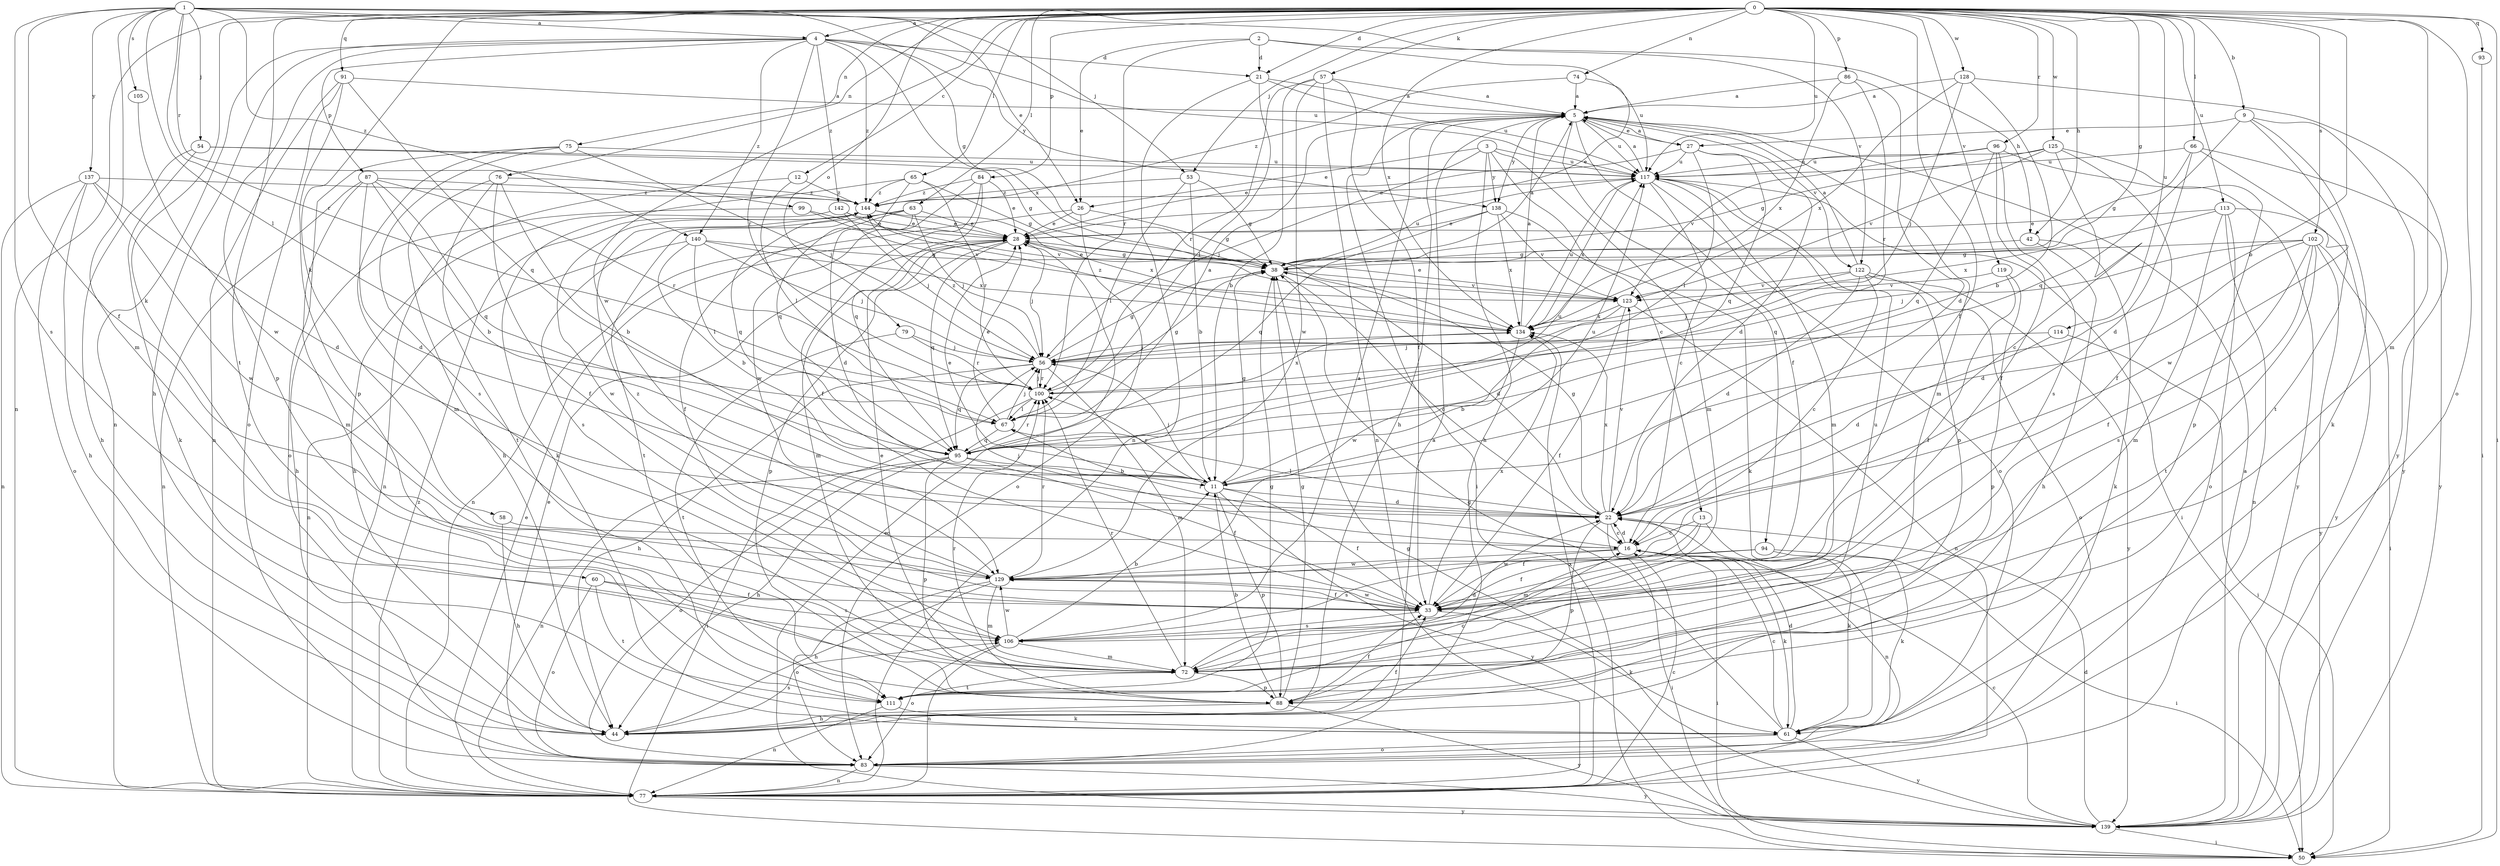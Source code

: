 strict digraph  {
0;
1;
2;
3;
4;
5;
9;
11;
12;
13;
16;
21;
22;
26;
27;
28;
33;
38;
42;
44;
50;
53;
54;
56;
57;
58;
60;
61;
63;
65;
66;
67;
72;
74;
75;
76;
77;
79;
83;
84;
86;
87;
88;
91;
93;
94;
95;
96;
99;
100;
102;
105;
106;
111;
113;
114;
117;
119;
122;
123;
125;
128;
129;
134;
137;
138;
139;
140;
142;
144;
0 -> 4  [label=a];
0 -> 9  [label=b];
0 -> 11  [label=b];
0 -> 12  [label=c];
0 -> 21  [label=d];
0 -> 33  [label=f];
0 -> 38  [label=g];
0 -> 42  [label=h];
0 -> 50  [label=i];
0 -> 53  [label=j];
0 -> 57  [label=k];
0 -> 58  [label=k];
0 -> 60  [label=k];
0 -> 63  [label=l];
0 -> 65  [label=l];
0 -> 66  [label=l];
0 -> 72  [label=m];
0 -> 74  [label=n];
0 -> 75  [label=n];
0 -> 76  [label=n];
0 -> 77  [label=n];
0 -> 79  [label=o];
0 -> 83  [label=o];
0 -> 84  [label=p];
0 -> 86  [label=p];
0 -> 91  [label=q];
0 -> 93  [label=q];
0 -> 96  [label=r];
0 -> 102  [label=s];
0 -> 111  [label=t];
0 -> 113  [label=u];
0 -> 114  [label=u];
0 -> 117  [label=u];
0 -> 119  [label=v];
0 -> 125  [label=w];
0 -> 128  [label=w];
0 -> 129  [label=w];
0 -> 134  [label=x];
1 -> 4  [label=a];
1 -> 26  [label=e];
1 -> 33  [label=f];
1 -> 38  [label=g];
1 -> 53  [label=j];
1 -> 54  [label=j];
1 -> 67  [label=l];
1 -> 72  [label=m];
1 -> 99  [label=r];
1 -> 100  [label=r];
1 -> 105  [label=s];
1 -> 106  [label=s];
1 -> 122  [label=v];
1 -> 137  [label=y];
1 -> 140  [label=z];
2 -> 21  [label=d];
2 -> 26  [label=e];
2 -> 42  [label=h];
2 -> 100  [label=r];
2 -> 117  [label=u];
3 -> 13  [label=c];
3 -> 26  [label=e];
3 -> 44  [label=h];
3 -> 56  [label=j];
3 -> 72  [label=m];
3 -> 117  [label=u];
3 -> 138  [label=y];
4 -> 21  [label=d];
4 -> 44  [label=h];
4 -> 77  [label=n];
4 -> 87  [label=p];
4 -> 88  [label=p];
4 -> 100  [label=r];
4 -> 117  [label=u];
4 -> 134  [label=x];
4 -> 138  [label=y];
4 -> 140  [label=z];
4 -> 142  [label=z];
4 -> 144  [label=z];
5 -> 27  [label=e];
5 -> 33  [label=f];
5 -> 44  [label=h];
5 -> 50  [label=i];
5 -> 72  [label=m];
5 -> 94  [label=q];
5 -> 117  [label=u];
5 -> 122  [label=v];
5 -> 138  [label=y];
9 -> 27  [label=e];
9 -> 61  [label=k];
9 -> 95  [label=q];
9 -> 111  [label=t];
9 -> 139  [label=y];
11 -> 22  [label=d];
11 -> 28  [label=e];
11 -> 33  [label=f];
11 -> 38  [label=g];
11 -> 56  [label=j];
11 -> 88  [label=p];
11 -> 100  [label=r];
11 -> 117  [label=u];
11 -> 139  [label=y];
12 -> 67  [label=l];
12 -> 77  [label=n];
12 -> 144  [label=z];
13 -> 16  [label=c];
13 -> 33  [label=f];
13 -> 61  [label=k];
13 -> 72  [label=m];
16 -> 22  [label=d];
16 -> 50  [label=i];
16 -> 56  [label=j];
16 -> 61  [label=k];
16 -> 67  [label=l];
16 -> 106  [label=s];
16 -> 129  [label=w];
21 -> 5  [label=a];
21 -> 67  [label=l];
21 -> 77  [label=n];
21 -> 117  [label=u];
22 -> 16  [label=c];
22 -> 38  [label=g];
22 -> 50  [label=i];
22 -> 67  [label=l];
22 -> 77  [label=n];
22 -> 88  [label=p];
22 -> 123  [label=v];
22 -> 134  [label=x];
26 -> 28  [label=e];
26 -> 38  [label=g];
26 -> 77  [label=n];
26 -> 83  [label=o];
27 -> 5  [label=a];
27 -> 22  [label=d];
27 -> 28  [label=e];
27 -> 67  [label=l];
27 -> 95  [label=q];
27 -> 117  [label=u];
28 -> 38  [label=g];
28 -> 56  [label=j];
28 -> 72  [label=m];
28 -> 88  [label=p];
28 -> 95  [label=q];
33 -> 61  [label=k];
33 -> 106  [label=s];
33 -> 129  [label=w];
33 -> 134  [label=x];
38 -> 5  [label=a];
38 -> 16  [label=c];
38 -> 22  [label=d];
38 -> 28  [label=e];
38 -> 117  [label=u];
38 -> 123  [label=v];
42 -> 38  [label=g];
42 -> 44  [label=h];
42 -> 61  [label=k];
44 -> 33  [label=f];
44 -> 106  [label=s];
53 -> 11  [label=b];
53 -> 38  [label=g];
53 -> 67  [label=l];
53 -> 144  [label=z];
54 -> 38  [label=g];
54 -> 44  [label=h];
54 -> 61  [label=k];
54 -> 117  [label=u];
56 -> 38  [label=g];
56 -> 44  [label=h];
56 -> 72  [label=m];
56 -> 95  [label=q];
56 -> 100  [label=r];
56 -> 144  [label=z];
57 -> 5  [label=a];
57 -> 11  [label=b];
57 -> 33  [label=f];
57 -> 77  [label=n];
57 -> 100  [label=r];
57 -> 129  [label=w];
58 -> 16  [label=c];
58 -> 44  [label=h];
60 -> 33  [label=f];
60 -> 83  [label=o];
60 -> 106  [label=s];
60 -> 111  [label=t];
61 -> 16  [label=c];
61 -> 22  [label=d];
61 -> 38  [label=g];
61 -> 83  [label=o];
61 -> 139  [label=y];
63 -> 22  [label=d];
63 -> 28  [label=e];
63 -> 33  [label=f];
63 -> 56  [label=j];
63 -> 106  [label=s];
63 -> 111  [label=t];
65 -> 38  [label=g];
65 -> 61  [label=k];
65 -> 95  [label=q];
65 -> 100  [label=r];
65 -> 144  [label=z];
66 -> 22  [label=d];
66 -> 38  [label=g];
66 -> 117  [label=u];
66 -> 129  [label=w];
66 -> 139  [label=y];
67 -> 5  [label=a];
67 -> 28  [label=e];
67 -> 56  [label=j];
67 -> 95  [label=q];
72 -> 22  [label=d];
72 -> 28  [label=e];
72 -> 88  [label=p];
72 -> 100  [label=r];
72 -> 111  [label=t];
72 -> 117  [label=u];
74 -> 5  [label=a];
74 -> 28  [label=e];
74 -> 144  [label=z];
75 -> 56  [label=j];
75 -> 72  [label=m];
75 -> 83  [label=o];
75 -> 106  [label=s];
75 -> 117  [label=u];
76 -> 11  [label=b];
76 -> 33  [label=f];
76 -> 44  [label=h];
76 -> 111  [label=t];
76 -> 144  [label=z];
77 -> 16  [label=c];
77 -> 28  [label=e];
77 -> 134  [label=x];
77 -> 139  [label=y];
77 -> 144  [label=z];
79 -> 56  [label=j];
79 -> 100  [label=r];
79 -> 111  [label=t];
83 -> 5  [label=a];
83 -> 28  [label=e];
83 -> 77  [label=n];
83 -> 139  [label=y];
84 -> 28  [label=e];
84 -> 33  [label=f];
84 -> 95  [label=q];
84 -> 129  [label=w];
84 -> 144  [label=z];
86 -> 5  [label=a];
86 -> 22  [label=d];
86 -> 100  [label=r];
86 -> 134  [label=x];
87 -> 11  [label=b];
87 -> 22  [label=d];
87 -> 72  [label=m];
87 -> 77  [label=n];
87 -> 95  [label=q];
87 -> 100  [label=r];
87 -> 144  [label=z];
88 -> 11  [label=b];
88 -> 33  [label=f];
88 -> 38  [label=g];
88 -> 44  [label=h];
88 -> 100  [label=r];
88 -> 139  [label=y];
91 -> 5  [label=a];
91 -> 77  [label=n];
91 -> 83  [label=o];
91 -> 88  [label=p];
91 -> 95  [label=q];
93 -> 50  [label=i];
94 -> 33  [label=f];
94 -> 50  [label=i];
94 -> 61  [label=k];
94 -> 129  [label=w];
95 -> 11  [label=b];
95 -> 33  [label=f];
95 -> 44  [label=h];
95 -> 77  [label=n];
95 -> 83  [label=o];
95 -> 88  [label=p];
95 -> 100  [label=r];
95 -> 117  [label=u];
96 -> 33  [label=f];
96 -> 95  [label=q];
96 -> 106  [label=s];
96 -> 117  [label=u];
96 -> 123  [label=v];
96 -> 139  [label=y];
99 -> 28  [label=e];
99 -> 44  [label=h];
99 -> 123  [label=v];
100 -> 38  [label=g];
100 -> 50  [label=i];
100 -> 56  [label=j];
100 -> 67  [label=l];
100 -> 134  [label=x];
102 -> 22  [label=d];
102 -> 33  [label=f];
102 -> 38  [label=g];
102 -> 50  [label=i];
102 -> 56  [label=j];
102 -> 106  [label=s];
102 -> 111  [label=t];
102 -> 139  [label=y];
105 -> 129  [label=w];
106 -> 5  [label=a];
106 -> 11  [label=b];
106 -> 72  [label=m];
106 -> 77  [label=n];
106 -> 83  [label=o];
106 -> 129  [label=w];
111 -> 16  [label=c];
111 -> 38  [label=g];
111 -> 61  [label=k];
111 -> 77  [label=n];
113 -> 28  [label=e];
113 -> 72  [label=m];
113 -> 77  [label=n];
113 -> 83  [label=o];
113 -> 134  [label=x];
113 -> 139  [label=y];
114 -> 22  [label=d];
114 -> 50  [label=i];
114 -> 56  [label=j];
117 -> 5  [label=a];
117 -> 16  [label=c];
117 -> 50  [label=i];
117 -> 72  [label=m];
117 -> 83  [label=o];
117 -> 88  [label=p];
117 -> 134  [label=x];
117 -> 144  [label=z];
119 -> 33  [label=f];
119 -> 88  [label=p];
119 -> 123  [label=v];
122 -> 5  [label=a];
122 -> 16  [label=c];
122 -> 22  [label=d];
122 -> 56  [label=j];
122 -> 83  [label=o];
122 -> 123  [label=v];
122 -> 139  [label=y];
123 -> 28  [label=e];
123 -> 33  [label=f];
123 -> 77  [label=n];
123 -> 129  [label=w];
123 -> 134  [label=x];
125 -> 16  [label=c];
125 -> 33  [label=f];
125 -> 38  [label=g];
125 -> 88  [label=p];
125 -> 117  [label=u];
125 -> 123  [label=v];
128 -> 5  [label=a];
128 -> 11  [label=b];
128 -> 56  [label=j];
128 -> 134  [label=x];
128 -> 139  [label=y];
129 -> 33  [label=f];
129 -> 44  [label=h];
129 -> 72  [label=m];
129 -> 83  [label=o];
129 -> 100  [label=r];
129 -> 144  [label=z];
134 -> 5  [label=a];
134 -> 11  [label=b];
134 -> 56  [label=j];
134 -> 117  [label=u];
134 -> 144  [label=z];
137 -> 22  [label=d];
137 -> 44  [label=h];
137 -> 77  [label=n];
137 -> 83  [label=o];
137 -> 129  [label=w];
137 -> 144  [label=z];
138 -> 28  [label=e];
138 -> 61  [label=k];
138 -> 95  [label=q];
138 -> 123  [label=v];
138 -> 134  [label=x];
139 -> 5  [label=a];
139 -> 16  [label=c];
139 -> 22  [label=d];
139 -> 28  [label=e];
139 -> 38  [label=g];
139 -> 50  [label=i];
140 -> 11  [label=b];
140 -> 38  [label=g];
140 -> 56  [label=j];
140 -> 67  [label=l];
140 -> 77  [label=n];
140 -> 134  [label=x];
142 -> 28  [label=e];
142 -> 44  [label=h];
142 -> 56  [label=j];
142 -> 123  [label=v];
144 -> 28  [label=e];
144 -> 95  [label=q];
144 -> 129  [label=w];
144 -> 134  [label=x];
}
